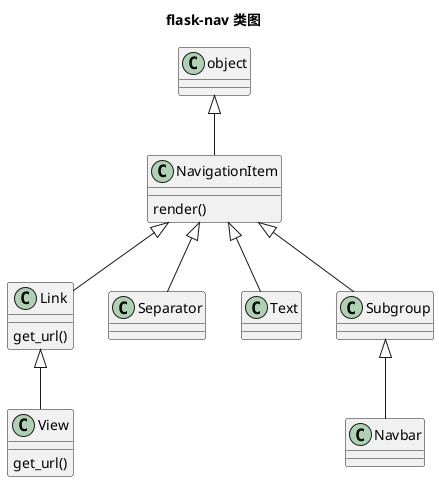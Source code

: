 
@startuml


title flask-nav 类图

class NavigationItem {
    render()
}
object <|-- NavigationItem

class Link {
    get_url()
}
NavigationItem <|-- Link

class View {
    get_url()
}
Link <|-- View

class Separator
NavigationItem <|-- Separator

class Text
NavigationItem <|-- Text

class Subgroup
NavigationItem <|-- Subgroup

class Navbar
Subgroup <|-- Navbar

@enduml